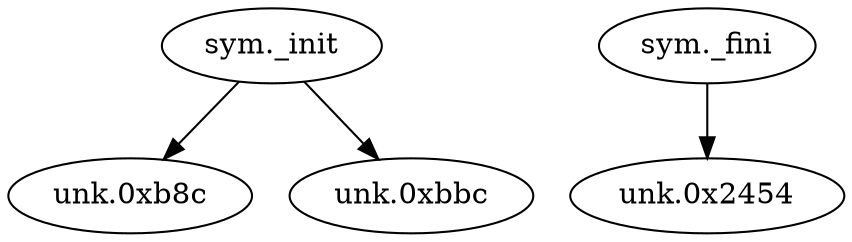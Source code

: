 digraph code {
  "0x00000b68" [label="sym._init"];
  "0x00000b68" -> "0x00000b8c";
  "0x00000b8c" [label="unk.0xb8c"];
  "0x00000b68" -> "0x00000bbc";
  "0x00000bbc" [label="unk.0xbbc"];
  "0x00002430" [label="sym._fini"];
  "0x00002430" -> "0x00002454";
  "0x00002454" [label="unk.0x2454"];
}
